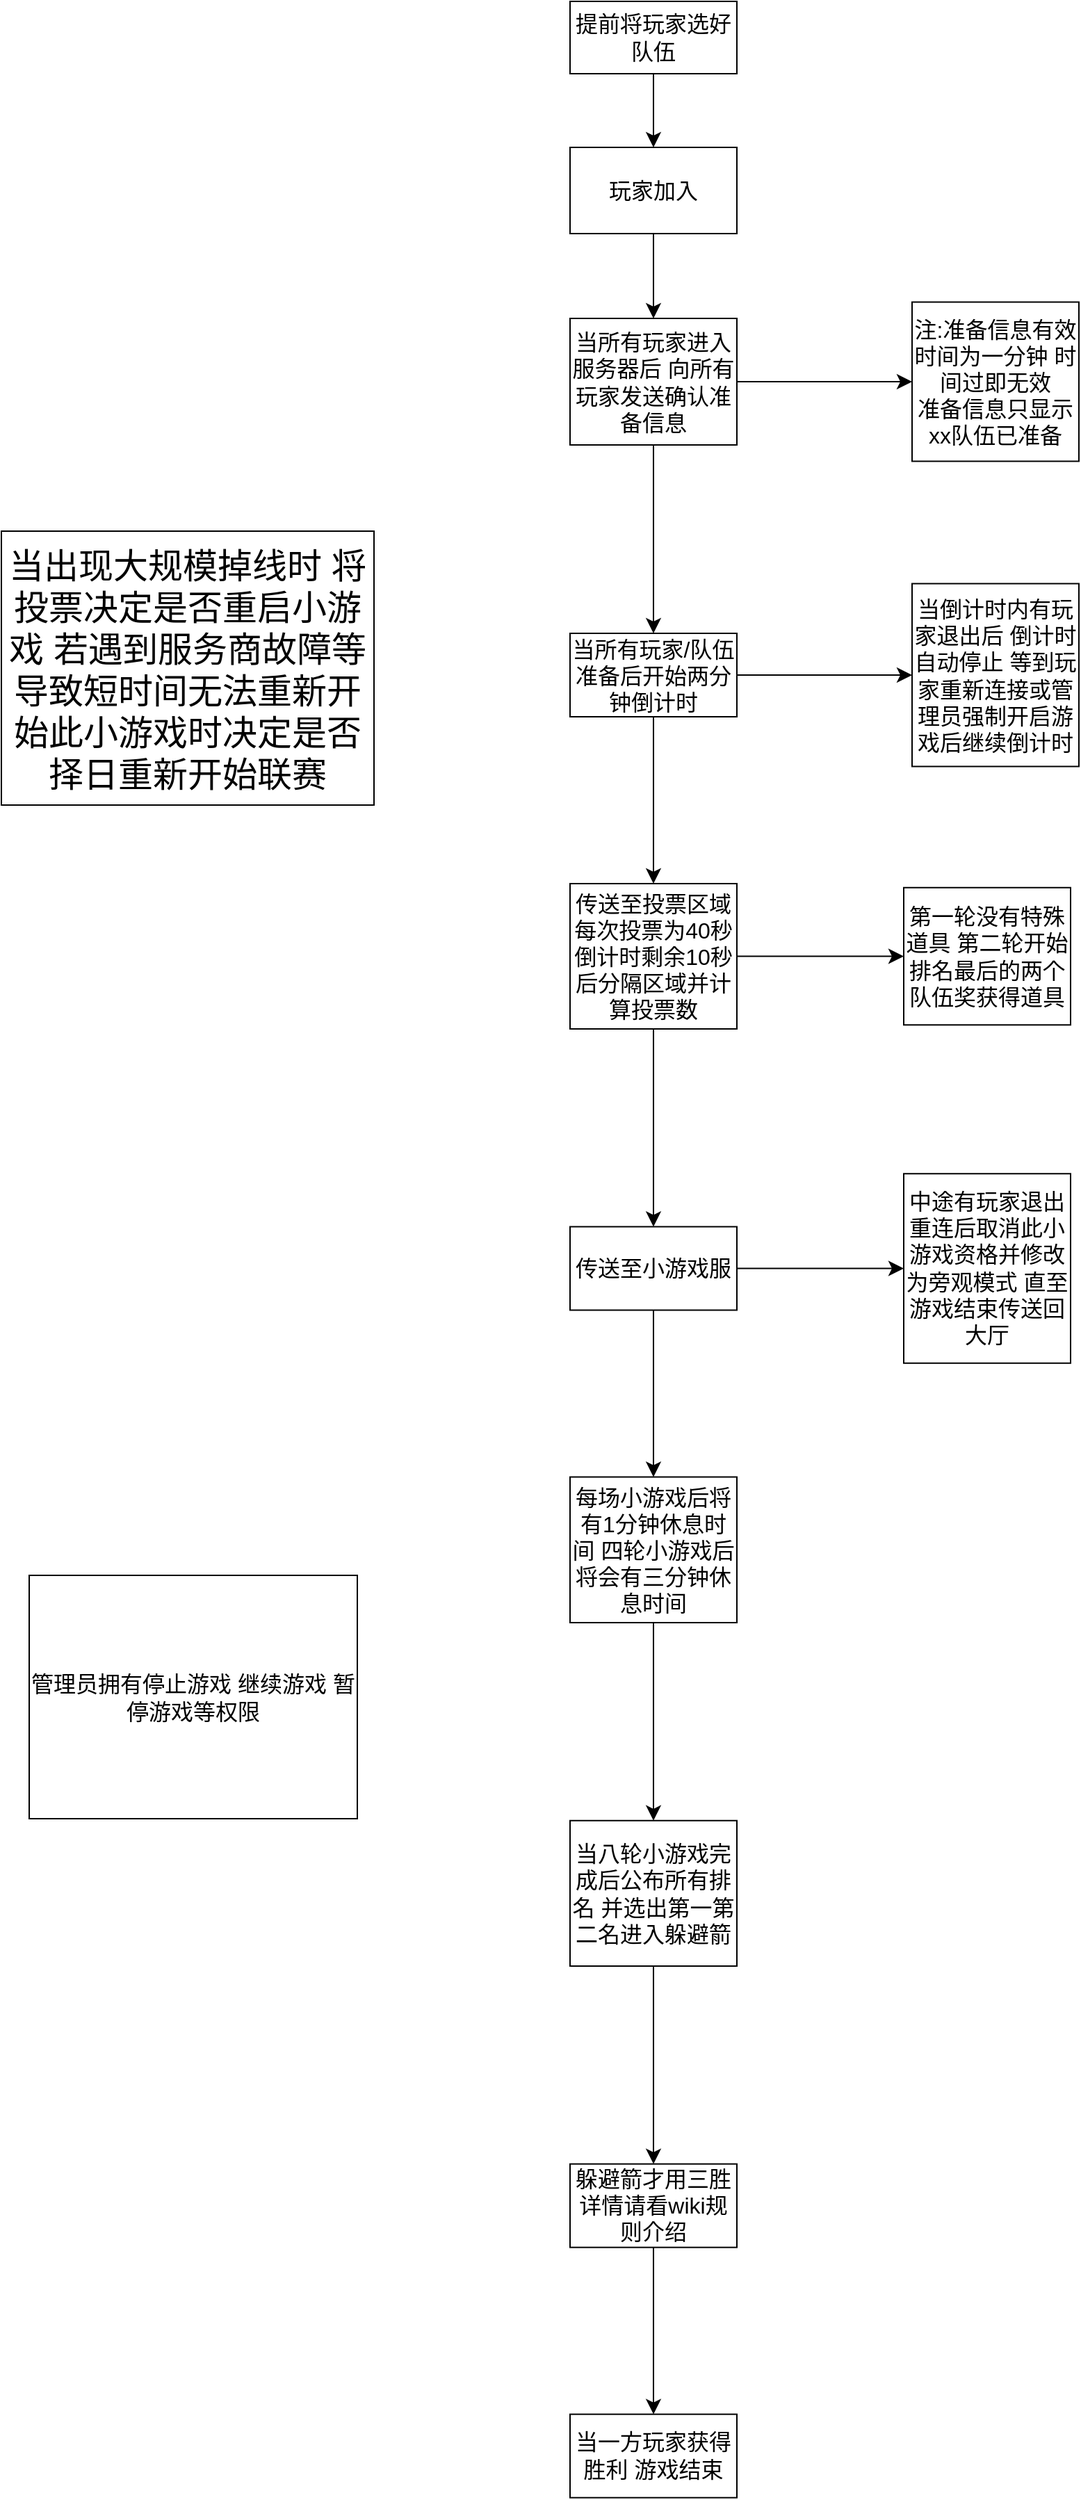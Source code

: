 <mxfile version="22.1.3" type="github">
  <diagram name="第 1 页" id="qARJv5t8qv7T0nK0jZ-0">
    <mxGraphModel dx="652" dy="1158" grid="0" gridSize="10" guides="1" tooltips="1" connect="1" arrows="1" fold="1" page="0" pageScale="1" pageWidth="827" pageHeight="1169" math="0" shadow="0">
      <root>
        <mxCell id="0" />
        <mxCell id="1" parent="0" />
        <mxCell id="W9Le-NY_zxLpUQUmvvFF-3" value="" style="edgeStyle=none;curved=1;rounded=0;orthogonalLoop=1;jettySize=auto;html=1;fontSize=12;startSize=8;endSize=8;" parent="1" source="W9Le-NY_zxLpUQUmvvFF-1" target="W9Le-NY_zxLpUQUmvvFF-2" edge="1">
          <mxGeometry relative="1" as="geometry" />
        </mxCell>
        <mxCell id="W9Le-NY_zxLpUQUmvvFF-1" value="提前将玩家选好队伍" style="whiteSpace=wrap;html=1;fontSize=16;" parent="1" vertex="1">
          <mxGeometry x="58" y="-191" width="120" height="52" as="geometry" />
        </mxCell>
        <mxCell id="W9Le-NY_zxLpUQUmvvFF-5" value="" style="edgeStyle=none;curved=1;rounded=0;orthogonalLoop=1;jettySize=auto;html=1;fontSize=12;startSize=8;endSize=8;" parent="1" source="W9Le-NY_zxLpUQUmvvFF-2" target="W9Le-NY_zxLpUQUmvvFF-4" edge="1">
          <mxGeometry relative="1" as="geometry" />
        </mxCell>
        <mxCell id="W9Le-NY_zxLpUQUmvvFF-2" value="玩家加入" style="whiteSpace=wrap;html=1;fontSize=16;" parent="1" vertex="1">
          <mxGeometry x="58" y="-86" width="120" height="62" as="geometry" />
        </mxCell>
        <mxCell id="W9Le-NY_zxLpUQUmvvFF-7" value="" style="edgeStyle=none;curved=1;rounded=0;orthogonalLoop=1;jettySize=auto;html=1;fontSize=12;startSize=8;endSize=8;" parent="1" source="W9Le-NY_zxLpUQUmvvFF-4" target="W9Le-NY_zxLpUQUmvvFF-6" edge="1">
          <mxGeometry relative="1" as="geometry" />
        </mxCell>
        <mxCell id="uAXUZzEl7_gABhflO_rd-4" value="" style="edgeStyle=none;curved=1;rounded=0;orthogonalLoop=1;jettySize=auto;html=1;fontSize=12;startSize=8;endSize=8;" parent="1" source="W9Le-NY_zxLpUQUmvvFF-4" target="uAXUZzEl7_gABhflO_rd-3" edge="1">
          <mxGeometry relative="1" as="geometry" />
        </mxCell>
        <mxCell id="W9Le-NY_zxLpUQUmvvFF-4" value="当所有玩家进入服务器后 向所有玩家发送确认准备信息" style="whiteSpace=wrap;html=1;fontSize=16;" parent="1" vertex="1">
          <mxGeometry x="58" y="37" width="120" height="91" as="geometry" />
        </mxCell>
        <mxCell id="W9Le-NY_zxLpUQUmvvFF-6" value="注:准备信息有效时间为一分钟 时间过即无效&lt;br&gt;准备信息只显示xx队伍已准备" style="whiteSpace=wrap;html=1;fontSize=16;" parent="1" vertex="1">
          <mxGeometry x="304" y="25.25" width="120" height="114.5" as="geometry" />
        </mxCell>
        <mxCell id="uAXUZzEl7_gABhflO_rd-6" value="" style="edgeStyle=none;curved=1;rounded=0;orthogonalLoop=1;jettySize=auto;html=1;fontSize=12;startSize=8;endSize=8;" parent="1" source="uAXUZzEl7_gABhflO_rd-3" target="uAXUZzEl7_gABhflO_rd-5" edge="1">
          <mxGeometry relative="1" as="geometry" />
        </mxCell>
        <mxCell id="OOp7aShyH6z5rNpulKWo-2" value="" style="edgeStyle=none;curved=1;rounded=0;orthogonalLoop=1;jettySize=auto;html=1;fontSize=12;startSize=8;endSize=8;" parent="1" source="uAXUZzEl7_gABhflO_rd-3" target="OOp7aShyH6z5rNpulKWo-1" edge="1">
          <mxGeometry relative="1" as="geometry" />
        </mxCell>
        <mxCell id="uAXUZzEl7_gABhflO_rd-3" value="当所有玩家/队伍准备后开始两分钟倒计时" style="whiteSpace=wrap;html=1;fontSize=16;" parent="1" vertex="1">
          <mxGeometry x="58" y="263.5" width="120" height="60" as="geometry" />
        </mxCell>
        <mxCell id="uAXUZzEl7_gABhflO_rd-5" value="当倒计时内有玩家退出后 倒计时自动停止 等到玩家重新连接或管理员强制开启游戏后继续倒计时" style="whiteSpace=wrap;html=1;fontSize=16;" parent="1" vertex="1">
          <mxGeometry x="304" y="227.75" width="120" height="131.5" as="geometry" />
        </mxCell>
        <mxCell id="OOp7aShyH6z5rNpulKWo-4" value="" style="edgeStyle=none;curved=1;rounded=0;orthogonalLoop=1;jettySize=auto;html=1;fontSize=12;startSize=8;endSize=8;" parent="1" source="OOp7aShyH6z5rNpulKWo-1" target="OOp7aShyH6z5rNpulKWo-3" edge="1">
          <mxGeometry relative="1" as="geometry" />
        </mxCell>
        <mxCell id="OOp7aShyH6z5rNpulKWo-6" value="" style="edgeStyle=none;curved=1;rounded=0;orthogonalLoop=1;jettySize=auto;html=1;fontSize=12;startSize=8;endSize=8;" parent="1" source="OOp7aShyH6z5rNpulKWo-1" target="OOp7aShyH6z5rNpulKWo-5" edge="1">
          <mxGeometry relative="1" as="geometry" />
        </mxCell>
        <mxCell id="OOp7aShyH6z5rNpulKWo-1" value="传送至投票区域 每次投票为40秒 倒计时剩余10秒后分隔区域并计算投票数" style="whiteSpace=wrap;html=1;fontSize=16;" parent="1" vertex="1">
          <mxGeometry x="58" y="443.5" width="120" height="104.5" as="geometry" />
        </mxCell>
        <mxCell id="OOp7aShyH6z5rNpulKWo-3" value="第一轮没有特殊道具 第二轮开始排名最后的两个队伍奖获得道具" style="whiteSpace=wrap;html=1;fontSize=16;" parent="1" vertex="1">
          <mxGeometry x="298" y="446.38" width="120" height="98.75" as="geometry" />
        </mxCell>
        <mxCell id="OOp7aShyH6z5rNpulKWo-8" value="" style="edgeStyle=none;curved=1;rounded=0;orthogonalLoop=1;jettySize=auto;html=1;fontSize=12;startSize=8;endSize=8;" parent="1" source="OOp7aShyH6z5rNpulKWo-5" target="OOp7aShyH6z5rNpulKWo-7" edge="1">
          <mxGeometry relative="1" as="geometry" />
        </mxCell>
        <mxCell id="OOp7aShyH6z5rNpulKWo-11" value="" style="edgeStyle=none;curved=1;rounded=0;orthogonalLoop=1;jettySize=auto;html=1;fontSize=12;startSize=8;endSize=8;" parent="1" source="OOp7aShyH6z5rNpulKWo-5" target="OOp7aShyH6z5rNpulKWo-10" edge="1">
          <mxGeometry relative="1" as="geometry" />
        </mxCell>
        <mxCell id="OOp7aShyH6z5rNpulKWo-5" value="传送至小游戏服" style="whiteSpace=wrap;html=1;fontSize=16;" parent="1" vertex="1">
          <mxGeometry x="58" y="690.25" width="120" height="60" as="geometry" />
        </mxCell>
        <mxCell id="OOp7aShyH6z5rNpulKWo-7" value="中途有玩家退出重连后取消此小游戏资格并修改为旁观模式 直至游戏结束传送回大厅" style="whiteSpace=wrap;html=1;fontSize=16;" parent="1" vertex="1">
          <mxGeometry x="298" y="652.13" width="120" height="136.25" as="geometry" />
        </mxCell>
        <mxCell id="OOp7aShyH6z5rNpulKWo-15" value="" style="edgeStyle=none;curved=1;rounded=0;orthogonalLoop=1;jettySize=auto;html=1;fontSize=12;startSize=8;endSize=8;" parent="1" source="OOp7aShyH6z5rNpulKWo-10" target="OOp7aShyH6z5rNpulKWo-14" edge="1">
          <mxGeometry relative="1" as="geometry" />
        </mxCell>
        <mxCell id="OOp7aShyH6z5rNpulKWo-10" value="每场小游戏后将有1分钟休息时间 四轮小游戏后将会有三分钟休息时间" style="whiteSpace=wrap;html=1;fontSize=16;" parent="1" vertex="1">
          <mxGeometry x="58" y="870.25" width="120" height="104.75" as="geometry" />
        </mxCell>
        <mxCell id="OOp7aShyH6z5rNpulKWo-17" value="" style="edgeStyle=none;curved=1;rounded=0;orthogonalLoop=1;jettySize=auto;html=1;fontSize=12;startSize=8;endSize=8;" parent="1" source="OOp7aShyH6z5rNpulKWo-14" target="OOp7aShyH6z5rNpulKWo-16" edge="1">
          <mxGeometry relative="1" as="geometry" />
        </mxCell>
        <mxCell id="OOp7aShyH6z5rNpulKWo-14" value="当八轮小游戏完成后公布所有排名 并选出第一第二名进入躲避箭" style="whiteSpace=wrap;html=1;fontSize=16;" parent="1" vertex="1">
          <mxGeometry x="58" y="1117.38" width="120" height="104.63" as="geometry" />
        </mxCell>
        <mxCell id="OOp7aShyH6z5rNpulKWo-19" value="" style="edgeStyle=none;curved=1;rounded=0;orthogonalLoop=1;jettySize=auto;html=1;fontSize=12;startSize=8;endSize=8;" parent="1" source="OOp7aShyH6z5rNpulKWo-16" target="OOp7aShyH6z5rNpulKWo-18" edge="1">
          <mxGeometry relative="1" as="geometry" />
        </mxCell>
        <mxCell id="OOp7aShyH6z5rNpulKWo-16" value="躲避箭才用三胜&lt;br&gt;详情请看wiki规则介绍&lt;br&gt;" style="whiteSpace=wrap;html=1;fontSize=16;" parent="1" vertex="1">
          <mxGeometry x="58" y="1364.325" width="120" height="60" as="geometry" />
        </mxCell>
        <mxCell id="OOp7aShyH6z5rNpulKWo-18" value="当一方玩家获得胜利 游戏结束" style="whiteSpace=wrap;html=1;fontSize=16;" parent="1" vertex="1">
          <mxGeometry x="58" y="1544.325" width="120" height="60" as="geometry" />
        </mxCell>
        <mxCell id="6spwImOaTPiOzij4EY0N-1" value="管理员拥有停止游戏 继续游戏 暂停游戏等权限&lt;br&gt;" style="whiteSpace=wrap;html=1;fontSize=16;" parent="1" vertex="1">
          <mxGeometry x="-331" y="941" width="236" height="175" as="geometry" />
        </mxCell>
        <mxCell id="JtdZd5Om7BtnupZR3lzy-1" value="当出现大规模掉线时 将投票决定是否重启小游戏 若遇到服务商故障等导致短时间无法重新开始此小游戏时决定是否择日重新开始联赛" style="whiteSpace=wrap;html=1;fontSize=25;" vertex="1" parent="1">
          <mxGeometry x="-351" y="190" width="268" height="197" as="geometry" />
        </mxCell>
      </root>
    </mxGraphModel>
  </diagram>
</mxfile>
